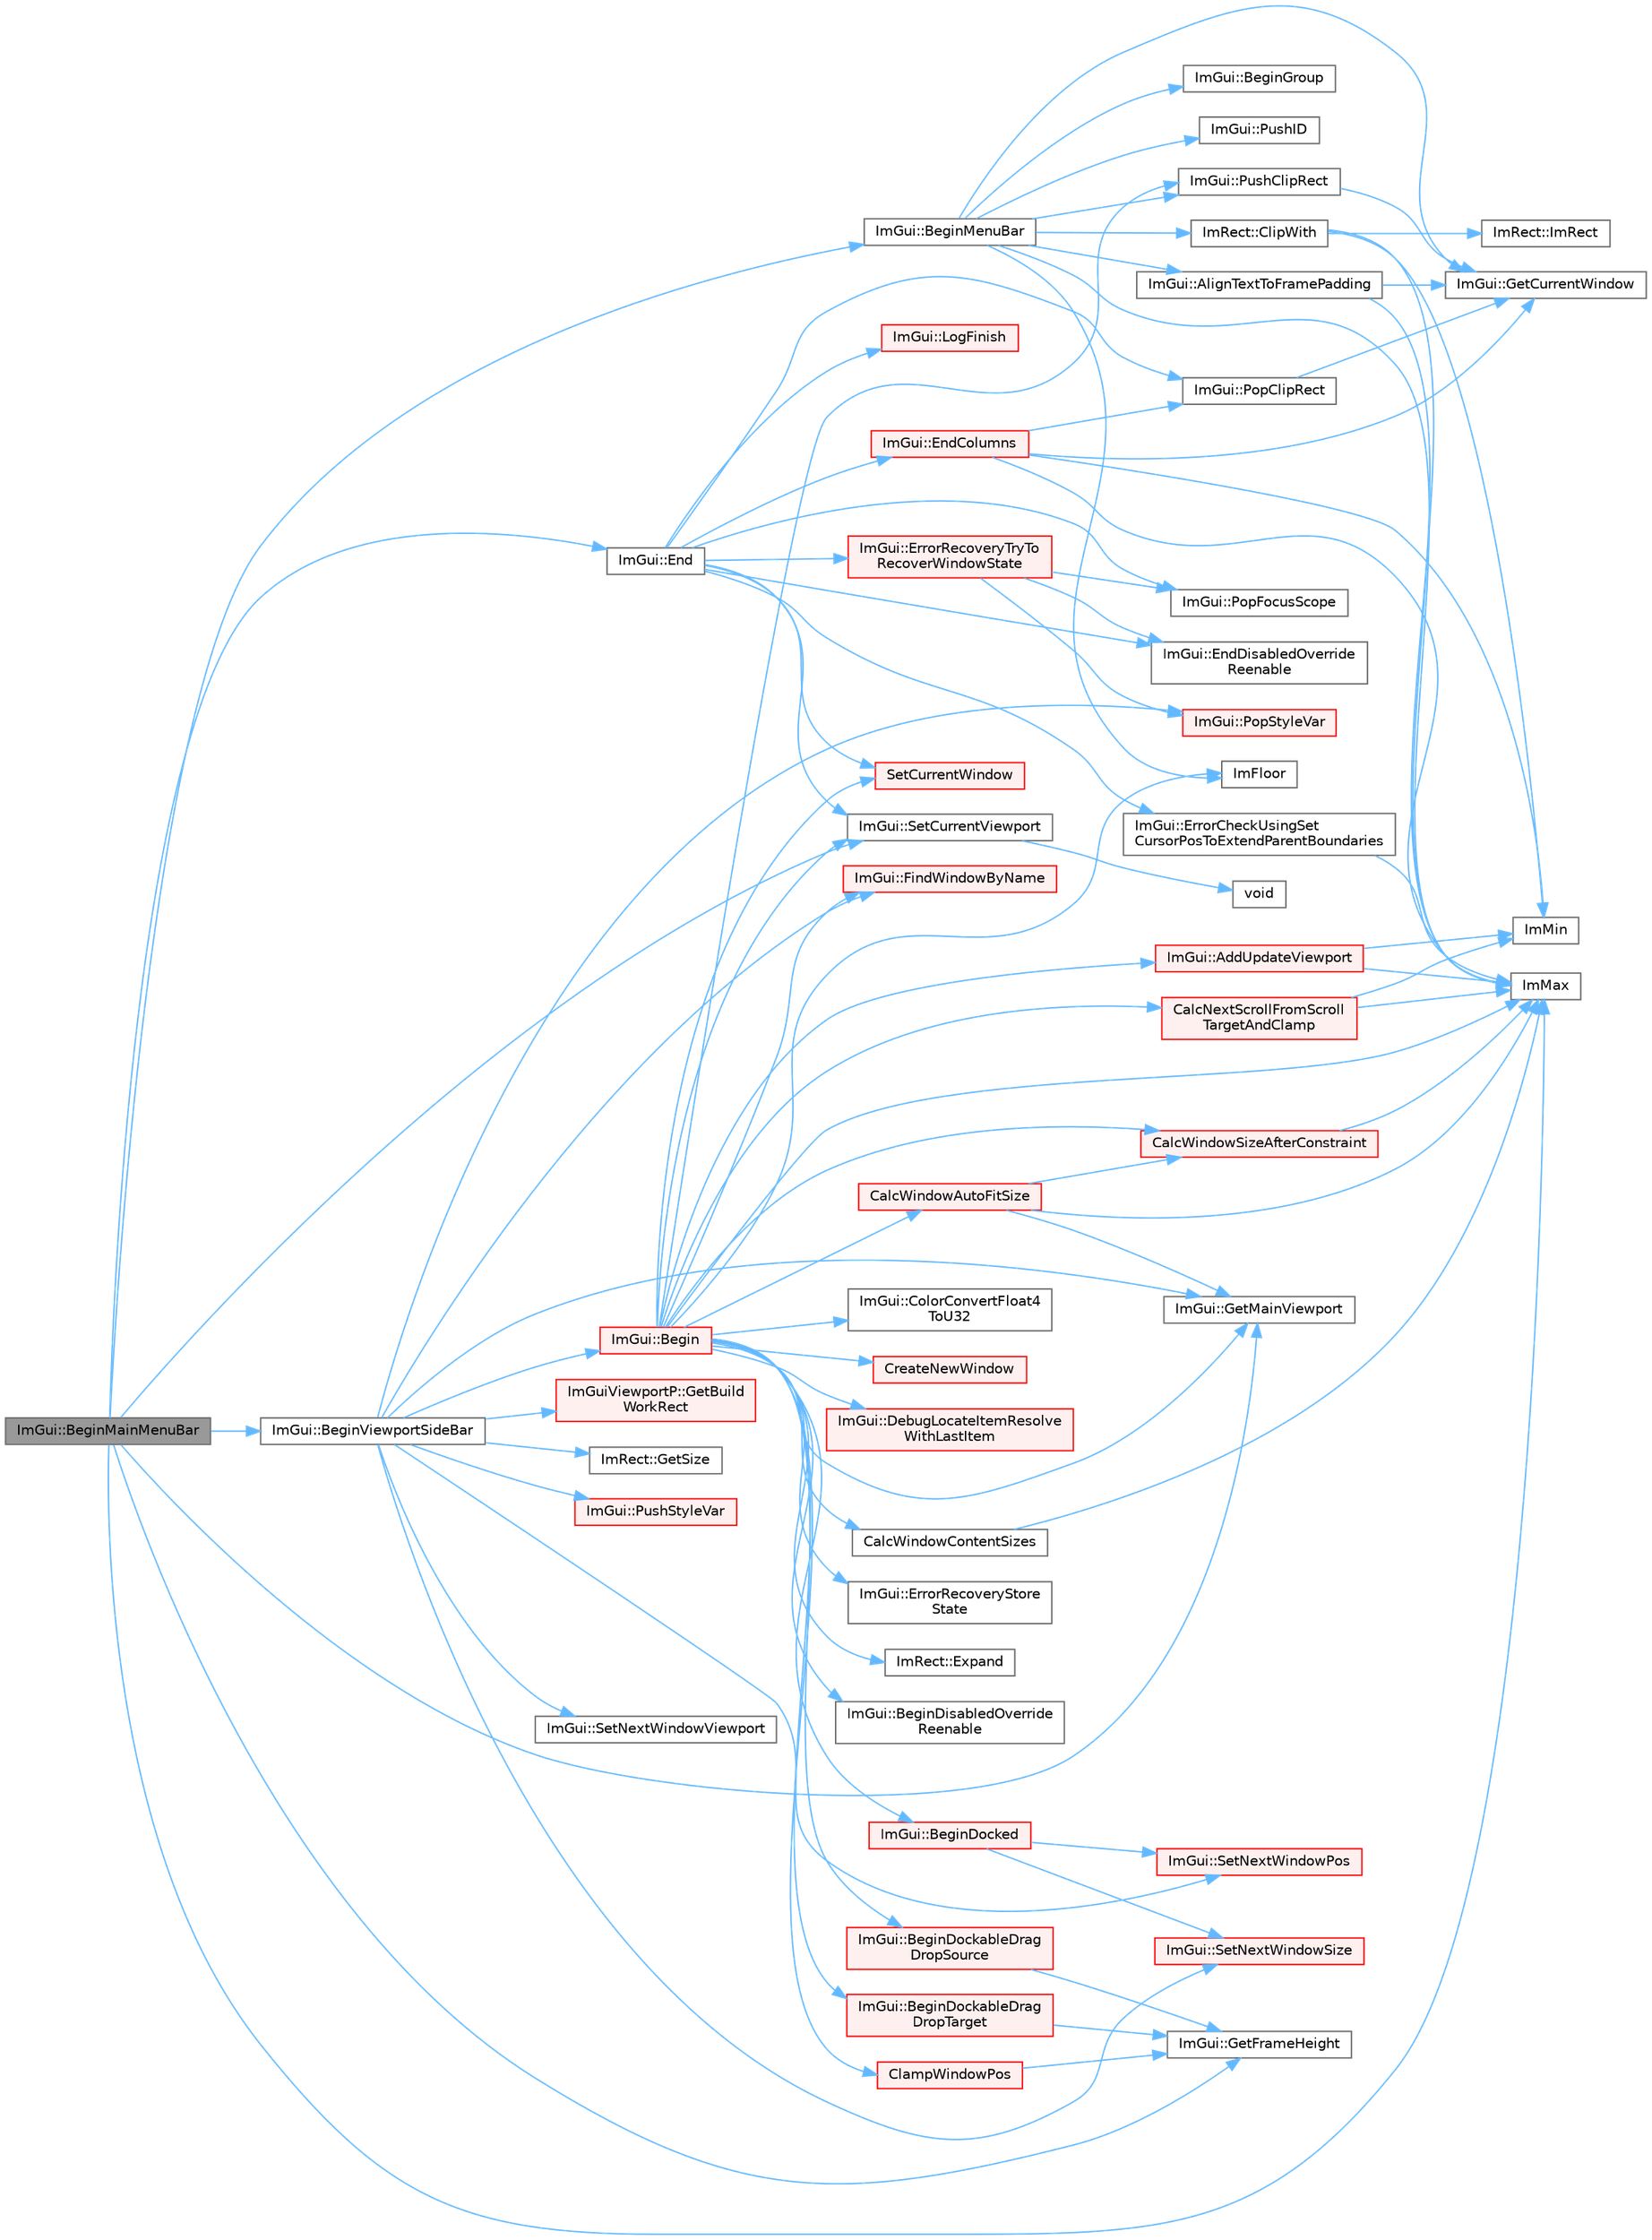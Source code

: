 digraph "ImGui::BeginMainMenuBar"
{
 // LATEX_PDF_SIZE
  bgcolor="transparent";
  edge [fontname=Helvetica,fontsize=10,labelfontname=Helvetica,labelfontsize=10];
  node [fontname=Helvetica,fontsize=10,shape=box,height=0.2,width=0.4];
  rankdir="LR";
  Node1 [id="Node000001",label="ImGui::BeginMainMenuBar",height=0.2,width=0.4,color="gray40", fillcolor="grey60", style="filled", fontcolor="black",tooltip=" "];
  Node1 -> Node2 [id="edge1_Node000001_Node000002",color="steelblue1",style="solid",tooltip=" "];
  Node2 [id="Node000002",label="ImGui::BeginMenuBar",height=0.2,width=0.4,color="grey40", fillcolor="white", style="filled",URL="$namespace_im_gui.html#a4852dff802922163fc747e2e0df5b88f",tooltip=" "];
  Node2 -> Node3 [id="edge2_Node000002_Node000003",color="steelblue1",style="solid",tooltip=" "];
  Node3 [id="Node000003",label="ImGui::AlignTextToFramePadding",height=0.2,width=0.4,color="grey40", fillcolor="white", style="filled",URL="$namespace_im_gui.html#ae14be3a3bec106de7c91aaa2a9a558a1",tooltip=" "];
  Node3 -> Node4 [id="edge3_Node000003_Node000004",color="steelblue1",style="solid",tooltip=" "];
  Node4 [id="Node000004",label="ImGui::GetCurrentWindow",height=0.2,width=0.4,color="grey40", fillcolor="white", style="filled",URL="$namespace_im_gui.html#ac452417b5004ca16a814a72cff153526",tooltip=" "];
  Node3 -> Node5 [id="edge4_Node000003_Node000005",color="steelblue1",style="solid",tooltip=" "];
  Node5 [id="Node000005",label="ImMax",height=0.2,width=0.4,color="grey40", fillcolor="white", style="filled",URL="$imgui__internal_8h.html#a7667efd95147d0422f140917c71a9226",tooltip=" "];
  Node2 -> Node6 [id="edge5_Node000002_Node000006",color="steelblue1",style="solid",tooltip=" "];
  Node6 [id="Node000006",label="ImGui::BeginGroup",height=0.2,width=0.4,color="grey40", fillcolor="white", style="filled",URL="$namespace_im_gui.html#a42407e196b7ed2a8755bff28aae9805f",tooltip=" "];
  Node2 -> Node7 [id="edge6_Node000002_Node000007",color="steelblue1",style="solid",tooltip=" "];
  Node7 [id="Node000007",label="ImRect::ClipWith",height=0.2,width=0.4,color="grey40", fillcolor="white", style="filled",URL="$struct_im_rect.html#ac02d5cf6ce0358aea9ed9df43d368f3f",tooltip=" "];
  Node7 -> Node5 [id="edge7_Node000007_Node000005",color="steelblue1",style="solid",tooltip=" "];
  Node7 -> Node8 [id="edge8_Node000007_Node000008",color="steelblue1",style="solid",tooltip=" "];
  Node8 [id="Node000008",label="ImMin",height=0.2,width=0.4,color="grey40", fillcolor="white", style="filled",URL="$imgui__internal_8h.html#a7f9d7828066a9d61b5630adcdf4655d3",tooltip=" "];
  Node7 -> Node9 [id="edge9_Node000007_Node000009",color="steelblue1",style="solid",tooltip=" "];
  Node9 [id="Node000009",label="ImRect::ImRect",height=0.2,width=0.4,color="grey40", fillcolor="white", style="filled",URL="$struct_im_rect.html#a1e9548c8a334dfd32eaf4d399aa740e9",tooltip=" "];
  Node2 -> Node4 [id="edge10_Node000002_Node000004",color="steelblue1",style="solid",tooltip=" "];
  Node2 -> Node10 [id="edge11_Node000002_Node000010",color="steelblue1",style="solid",tooltip=" "];
  Node10 [id="Node000010",label="ImFloor",height=0.2,width=0.4,color="grey40", fillcolor="white", style="filled",URL="$imgui__internal_8h.html#a51a84b6be21807818b857a8565d97912",tooltip=" "];
  Node2 -> Node5 [id="edge12_Node000002_Node000005",color="steelblue1",style="solid",tooltip=" "];
  Node2 -> Node11 [id="edge13_Node000002_Node000011",color="steelblue1",style="solid",tooltip=" "];
  Node11 [id="Node000011",label="ImGui::PushClipRect",height=0.2,width=0.4,color="grey40", fillcolor="white", style="filled",URL="$namespace_im_gui.html#a11c8bd8676e1281e15b24c9615b6904a",tooltip=" "];
  Node11 -> Node4 [id="edge14_Node000011_Node000004",color="steelblue1",style="solid",tooltip=" "];
  Node2 -> Node12 [id="edge15_Node000002_Node000012",color="steelblue1",style="solid",tooltip=" "];
  Node12 [id="Node000012",label="ImGui::PushID",height=0.2,width=0.4,color="grey40", fillcolor="white", style="filled",URL="$namespace_im_gui.html#a27a8533605dc5b8cabf161bf7715bbde",tooltip=" "];
  Node1 -> Node13 [id="edge16_Node000001_Node000013",color="steelblue1",style="solid",tooltip=" "];
  Node13 [id="Node000013",label="ImGui::BeginViewportSideBar",height=0.2,width=0.4,color="grey40", fillcolor="white", style="filled",URL="$namespace_im_gui.html#a4216382dd5ad6c17e183f9f894db2e15",tooltip=" "];
  Node13 -> Node14 [id="edge17_Node000013_Node000014",color="steelblue1",style="solid",tooltip=" "];
  Node14 [id="Node000014",label="ImGui::Begin",height=0.2,width=0.4,color="red", fillcolor="#FFF0F0", style="filled",URL="$namespace_im_gui.html#a581e58db0bc930bafa4a5d23093a2b99",tooltip=" "];
  Node14 -> Node15 [id="edge18_Node000014_Node000015",color="steelblue1",style="solid",tooltip=" "];
  Node15 [id="Node000015",label="ImGui::AddUpdateViewport",height=0.2,width=0.4,color="red", fillcolor="#FFF0F0", style="filled",URL="$namespace_im_gui.html#ada58e5d3e2efc3cef60f213d771408d8",tooltip=" "];
  Node15 -> Node5 [id="edge19_Node000015_Node000005",color="steelblue1",style="solid",tooltip=" "];
  Node15 -> Node8 [id="edge20_Node000015_Node000008",color="steelblue1",style="solid",tooltip=" "];
  Node14 -> Node28 [id="edge21_Node000014_Node000028",color="steelblue1",style="solid",tooltip=" "];
  Node28 [id="Node000028",label="ImGui::BeginDisabledOverride\lReenable",height=0.2,width=0.4,color="grey40", fillcolor="white", style="filled",URL="$namespace_im_gui.html#a26b36756e219b7129f894e1c2feb17a8",tooltip=" "];
  Node14 -> Node29 [id="edge22_Node000014_Node000029",color="steelblue1",style="solid",tooltip=" "];
  Node29 [id="Node000029",label="ImGui::BeginDockableDrag\lDropSource",height=0.2,width=0.4,color="red", fillcolor="#FFF0F0", style="filled",URL="$namespace_im_gui.html#a7a435b1565d4884e42a5ee5667f21a1f",tooltip=" "];
  Node29 -> Node226 [id="edge23_Node000029_Node000226",color="steelblue1",style="solid",tooltip=" "];
  Node226 [id="Node000226",label="ImGui::GetFrameHeight",height=0.2,width=0.4,color="grey40", fillcolor="white", style="filled",URL="$namespace_im_gui.html#ae560f17cf3262017cee888d1eb77f294",tooltip=" "];
  Node14 -> Node374 [id="edge24_Node000014_Node000374",color="steelblue1",style="solid",tooltip=" "];
  Node374 [id="Node000374",label="ImGui::BeginDockableDrag\lDropTarget",height=0.2,width=0.4,color="red", fillcolor="#FFF0F0", style="filled",URL="$namespace_im_gui.html#a1725ff3becdb963b97c16d69d4c9f308",tooltip=" "];
  Node374 -> Node226 [id="edge25_Node000374_Node000226",color="steelblue1",style="solid",tooltip=" "];
  Node14 -> Node418 [id="edge26_Node000014_Node000418",color="steelblue1",style="solid",tooltip=" "];
  Node418 [id="Node000418",label="ImGui::BeginDocked",height=0.2,width=0.4,color="red", fillcolor="#FFF0F0", style="filled",URL="$namespace_im_gui.html#a627bb85e7c0ab597360f63719bfb1e55",tooltip=" "];
  Node418 -> Node35 [id="edge27_Node000418_Node000035",color="steelblue1",style="solid",tooltip=" "];
  Node35 [id="Node000035",label="ImGui::SetNextWindowPos",height=0.2,width=0.4,color="red", fillcolor="#FFF0F0", style="filled",URL="$namespace_im_gui.html#afbccd31113430670b5ab2bf0d6f509bf",tooltip=" "];
  Node418 -> Node463 [id="edge28_Node000418_Node000463",color="steelblue1",style="solid",tooltip=" "];
  Node463 [id="Node000463",label="ImGui::SetNextWindowSize",height=0.2,width=0.4,color="red", fillcolor="#FFF0F0", style="filled",URL="$namespace_im_gui.html#ab33717bb71ef5e393ae18656fc6b229d",tooltip=" "];
  Node14 -> Node266 [id="edge29_Node000014_Node000266",color="steelblue1",style="solid",tooltip=" "];
  Node266 [id="Node000266",label="CalcNextScrollFromScroll\lTargetAndClamp",height=0.2,width=0.4,color="red", fillcolor="#FFF0F0", style="filled",URL="$imgui_8cpp.html#a07abb80a54115cb5cf9da03351e29533",tooltip=" "];
  Node266 -> Node5 [id="edge30_Node000266_Node000005",color="steelblue1",style="solid",tooltip=" "];
  Node266 -> Node8 [id="edge31_Node000266_Node000008",color="steelblue1",style="solid",tooltip=" "];
  Node14 -> Node242 [id="edge32_Node000014_Node000242",color="steelblue1",style="solid",tooltip=" "];
  Node242 [id="Node000242",label="CalcWindowAutoFitSize",height=0.2,width=0.4,color="red", fillcolor="#FFF0F0", style="filled",URL="$imgui_8cpp.html#acbe6338daf87dc6ab636f02f1367eb41",tooltip=" "];
  Node242 -> Node245 [id="edge33_Node000242_Node000245",color="steelblue1",style="solid",tooltip=" "];
  Node245 [id="Node000245",label="CalcWindowSizeAfterConstraint",height=0.2,width=0.4,color="red", fillcolor="#FFF0F0", style="filled",URL="$imgui_8cpp.html#a0c4618a6985c33c4936f1d9f1c7b26b4",tooltip=" "];
  Node245 -> Node5 [id="edge34_Node000245_Node000005",color="steelblue1",style="solid",tooltip=" "];
  Node242 -> Node246 [id="edge35_Node000242_Node000246",color="steelblue1",style="solid",tooltip=" "];
  Node246 [id="Node000246",label="ImGui::GetMainViewport",height=0.2,width=0.4,color="grey40", fillcolor="white", style="filled",URL="$namespace_im_gui.html#a7bf620af1d66ee7d7b06701894d23e60",tooltip=" "];
  Node242 -> Node5 [id="edge36_Node000242_Node000005",color="steelblue1",style="solid",tooltip=" "];
  Node14 -> Node247 [id="edge37_Node000014_Node000247",color="steelblue1",style="solid",tooltip=" "];
  Node247 [id="Node000247",label="CalcWindowContentSizes",height=0.2,width=0.4,color="grey40", fillcolor="white", style="filled",URL="$imgui_8cpp.html#a6eddef51b4880a9f1dca88837f71fc6e",tooltip=" "];
  Node247 -> Node5 [id="edge38_Node000247_Node000005",color="steelblue1",style="solid",tooltip=" "];
  Node14 -> Node245 [id="edge39_Node000014_Node000245",color="steelblue1",style="solid",tooltip=" "];
  Node14 -> Node464 [id="edge40_Node000014_Node000464",color="steelblue1",style="solid",tooltip=" "];
  Node464 [id="Node000464",label="ClampWindowPos",height=0.2,width=0.4,color="red", fillcolor="#FFF0F0", style="filled",URL="$imgui_8cpp.html#a27b88f27774c413d5578ab6a3f989872",tooltip=" "];
  Node464 -> Node226 [id="edge41_Node000464_Node000226",color="steelblue1",style="solid",tooltip=" "];
  Node14 -> Node96 [id="edge42_Node000014_Node000096",color="steelblue1",style="solid",tooltip=" "];
  Node96 [id="Node000096",label="ImGui::ColorConvertFloat4\lToU32",height=0.2,width=0.4,color="grey40", fillcolor="white", style="filled",URL="$namespace_im_gui.html#abe2691de0b1a71c774ab24cc91564a94",tooltip=" "];
  Node14 -> Node465 [id="edge43_Node000014_Node000465",color="steelblue1",style="solid",tooltip=" "];
  Node465 [id="Node000465",label="CreateNewWindow",height=0.2,width=0.4,color="red", fillcolor="#FFF0F0", style="filled",URL="$imgui_8cpp.html#a3c92847eb67e7138e6f9af0ee66d3b33",tooltip=" "];
  Node14 -> Node116 [id="edge44_Node000014_Node000116",color="steelblue1",style="solid",tooltip=" "];
  Node116 [id="Node000116",label="ImGui::DebugLocateItemResolve\lWithLastItem",height=0.2,width=0.4,color="red", fillcolor="#FFF0F0", style="filled",URL="$namespace_im_gui.html#ae8ab0d7dfc90af8e82db3ed9e7829219",tooltip=" "];
  Node14 -> Node471 [id="edge45_Node000014_Node000471",color="steelblue1",style="solid",tooltip=" "];
  Node471 [id="Node000471",label="ImGui::ErrorRecoveryStore\lState",height=0.2,width=0.4,color="grey40", fillcolor="white", style="filled",URL="$namespace_im_gui.html#ac961d81019f580ffaec6b8857635a348",tooltip=" "];
  Node14 -> Node196 [id="edge46_Node000014_Node000196",color="steelblue1",style="solid",tooltip=" "];
  Node196 [id="Node000196",label="ImRect::Expand",height=0.2,width=0.4,color="grey40", fillcolor="white", style="filled",URL="$struct_im_rect.html#af33a7424c3341d08acd69da30c27c753",tooltip=" "];
  Node14 -> Node250 [id="edge47_Node000014_Node000250",color="steelblue1",style="solid",tooltip=" "];
  Node250 [id="Node000250",label="ImGui::FindWindowByName",height=0.2,width=0.4,color="red", fillcolor="#FFF0F0", style="filled",URL="$namespace_im_gui.html#abca25f22c02e73d5eb2e9c72c4557813",tooltip=" "];
  Node14 -> Node246 [id="edge48_Node000014_Node000246",color="steelblue1",style="solid",tooltip=" "];
  Node14 -> Node10 [id="edge49_Node000014_Node000010",color="steelblue1",style="solid",tooltip=" "];
  Node14 -> Node5 [id="edge50_Node000014_Node000005",color="steelblue1",style="solid",tooltip=" "];
  Node14 -> Node11 [id="edge51_Node000014_Node000011",color="steelblue1",style="solid",tooltip=" "];
  Node14 -> Node365 [id="edge52_Node000014_Node000365",color="steelblue1",style="solid",tooltip=" "];
  Node365 [id="Node000365",label="ImGui::SetCurrentViewport",height=0.2,width=0.4,color="grey40", fillcolor="white", style="filled",URL="$namespace_im_gui.html#a518a36249ab67227a13fd01a4236cbe1",tooltip=" "];
  Node365 -> Node366 [id="edge53_Node000365_Node000366",color="steelblue1",style="solid",tooltip=" "];
  Node366 [id="Node000366",label="void",height=0.2,width=0.4,color="grey40", fillcolor="white", style="filled",URL="$mimalloc_8h.html#a9d6d8aef94ac19034a5f163606f84830",tooltip=" "];
  Node14 -> Node367 [id="edge54_Node000014_Node000367",color="steelblue1",style="solid",tooltip=" "];
  Node367 [id="Node000367",label="SetCurrentWindow",height=0.2,width=0.4,color="red", fillcolor="#FFF0F0", style="filled",URL="$imgui_8cpp.html#a5c592415f88804e2f907477767d3dda1",tooltip=" "];
  Node13 -> Node250 [id="edge55_Node000013_Node000250",color="steelblue1",style="solid",tooltip=" "];
  Node13 -> Node519 [id="edge56_Node000013_Node000519",color="steelblue1",style="solid",tooltip=" "];
  Node519 [id="Node000519",label="ImGuiViewportP::GetBuild\lWorkRect",height=0.2,width=0.4,color="red", fillcolor="#FFF0F0", style="filled",URL="$struct_im_gui_viewport_p.html#a86bd0e71fac71355b11d49d2ba182009",tooltip=" "];
  Node13 -> Node246 [id="edge57_Node000013_Node000246",color="steelblue1",style="solid",tooltip=" "];
  Node13 -> Node175 [id="edge58_Node000013_Node000175",color="steelblue1",style="solid",tooltip=" "];
  Node175 [id="Node000175",label="ImRect::GetSize",height=0.2,width=0.4,color="grey40", fillcolor="white", style="filled",URL="$struct_im_rect.html#ae459d9c50003058cfb34519a571aaf33",tooltip=" "];
  Node13 -> Node255 [id="edge59_Node000013_Node000255",color="steelblue1",style="solid",tooltip=" "];
  Node255 [id="Node000255",label="ImGui::PopStyleVar",height=0.2,width=0.4,color="red", fillcolor="#FFF0F0", style="filled",URL="$namespace_im_gui.html#a14116e57d81e326adef2a702e65781d4",tooltip=" "];
  Node13 -> Node520 [id="edge60_Node000013_Node000520",color="steelblue1",style="solid",tooltip=" "];
  Node520 [id="Node000520",label="ImGui::PushStyleVar",height=0.2,width=0.4,color="red", fillcolor="#FFF0F0", style="filled",URL="$namespace_im_gui.html#aab3f43009094462cf2a5eb554785949b",tooltip=" "];
  Node13 -> Node35 [id="edge61_Node000013_Node000035",color="steelblue1",style="solid",tooltip=" "];
  Node13 -> Node463 [id="edge62_Node000013_Node000463",color="steelblue1",style="solid",tooltip=" "];
  Node13 -> Node521 [id="edge63_Node000013_Node000521",color="steelblue1",style="solid",tooltip=" "];
  Node521 [id="Node000521",label="ImGui::SetNextWindowViewport",height=0.2,width=0.4,color="grey40", fillcolor="white", style="filled",URL="$namespace_im_gui.html#ac8ebacf97bce7f8a5e62fef85755a734",tooltip=" "];
  Node1 -> Node92 [id="edge64_Node000001_Node000092",color="steelblue1",style="solid",tooltip=" "];
  Node92 [id="Node000092",label="ImGui::End",height=0.2,width=0.4,color="grey40", fillcolor="white", style="filled",URL="$namespace_im_gui.html#a5479d93794a004c67ceb6d13f37c8254",tooltip=" "];
  Node92 -> Node93 [id="edge65_Node000092_Node000093",color="steelblue1",style="solid",tooltip=" "];
  Node93 [id="Node000093",label="ImGui::EndColumns",height=0.2,width=0.4,color="red", fillcolor="#FFF0F0", style="filled",URL="$namespace_im_gui.html#af93bed3bce5475fe4d525d744f16aa20",tooltip=" "];
  Node93 -> Node4 [id="edge66_Node000093_Node000004",color="steelblue1",style="solid",tooltip=" "];
  Node93 -> Node5 [id="edge67_Node000093_Node000005",color="steelblue1",style="solid",tooltip=" "];
  Node93 -> Node8 [id="edge68_Node000093_Node000008",color="steelblue1",style="solid",tooltip=" "];
  Node93 -> Node163 [id="edge69_Node000093_Node000163",color="steelblue1",style="solid",tooltip=" "];
  Node163 [id="Node000163",label="ImGui::PopClipRect",height=0.2,width=0.4,color="grey40", fillcolor="white", style="filled",URL="$namespace_im_gui.html#aef1c8a6e5a3c70cb10d03d2a2a66dfd8",tooltip=" "];
  Node163 -> Node4 [id="edge70_Node000163_Node000004",color="steelblue1",style="solid",tooltip=" "];
  Node92 -> Node170 [id="edge71_Node000092_Node000170",color="steelblue1",style="solid",tooltip=" "];
  Node170 [id="Node000170",label="ImGui::EndDisabledOverride\lReenable",height=0.2,width=0.4,color="grey40", fillcolor="white", style="filled",URL="$namespace_im_gui.html#a336225979f3fe3fd9ceba657123f9084",tooltip=" "];
  Node92 -> Node171 [id="edge72_Node000092_Node000171",color="steelblue1",style="solid",tooltip=" "];
  Node171 [id="Node000171",label="ImGui::ErrorCheckUsingSet\lCursorPosToExtendParentBoundaries",height=0.2,width=0.4,color="grey40", fillcolor="white", style="filled",URL="$namespace_im_gui.html#ad5832500c14abd9e76e376b82701385b",tooltip=" "];
  Node171 -> Node5 [id="edge73_Node000171_Node000005",color="steelblue1",style="solid",tooltip=" "];
  Node92 -> Node172 [id="edge74_Node000092_Node000172",color="steelblue1",style="solid",tooltip=" "];
  Node172 [id="Node000172",label="ImGui::ErrorRecoveryTryTo\lRecoverWindowState",height=0.2,width=0.4,color="red", fillcolor="#FFF0F0", style="filled",URL="$namespace_im_gui.html#a9e02d2905347634105ecc057a0824e1a",tooltip=" "];
  Node172 -> Node170 [id="edge75_Node000172_Node000170",color="steelblue1",style="solid",tooltip=" "];
  Node172 -> Node207 [id="edge76_Node000172_Node000207",color="steelblue1",style="solid",tooltip=" "];
  Node207 [id="Node000207",label="ImGui::PopFocusScope",height=0.2,width=0.4,color="grey40", fillcolor="white", style="filled",URL="$namespace_im_gui.html#a660bc1ff7f6d971fc4b4236e87409b38",tooltip=" "];
  Node172 -> Node255 [id="edge77_Node000172_Node000255",color="steelblue1",style="solid",tooltip=" "];
  Node92 -> Node362 [id="edge78_Node000092_Node000362",color="steelblue1",style="solid",tooltip=" "];
  Node362 [id="Node000362",label="ImGui::LogFinish",height=0.2,width=0.4,color="red", fillcolor="#FFF0F0", style="filled",URL="$namespace_im_gui.html#a2ebcd048d1ca025fb972e1c2e920e3f3",tooltip=" "];
  Node92 -> Node163 [id="edge79_Node000092_Node000163",color="steelblue1",style="solid",tooltip=" "];
  Node92 -> Node207 [id="edge80_Node000092_Node000207",color="steelblue1",style="solid",tooltip=" "];
  Node92 -> Node365 [id="edge81_Node000092_Node000365",color="steelblue1",style="solid",tooltip=" "];
  Node92 -> Node367 [id="edge82_Node000092_Node000367",color="steelblue1",style="solid",tooltip=" "];
  Node1 -> Node226 [id="edge83_Node000001_Node000226",color="steelblue1",style="solid",tooltip=" "];
  Node1 -> Node246 [id="edge84_Node000001_Node000246",color="steelblue1",style="solid",tooltip=" "];
  Node1 -> Node5 [id="edge85_Node000001_Node000005",color="steelblue1",style="solid",tooltip=" "];
  Node1 -> Node365 [id="edge86_Node000001_Node000365",color="steelblue1",style="solid",tooltip=" "];
}
